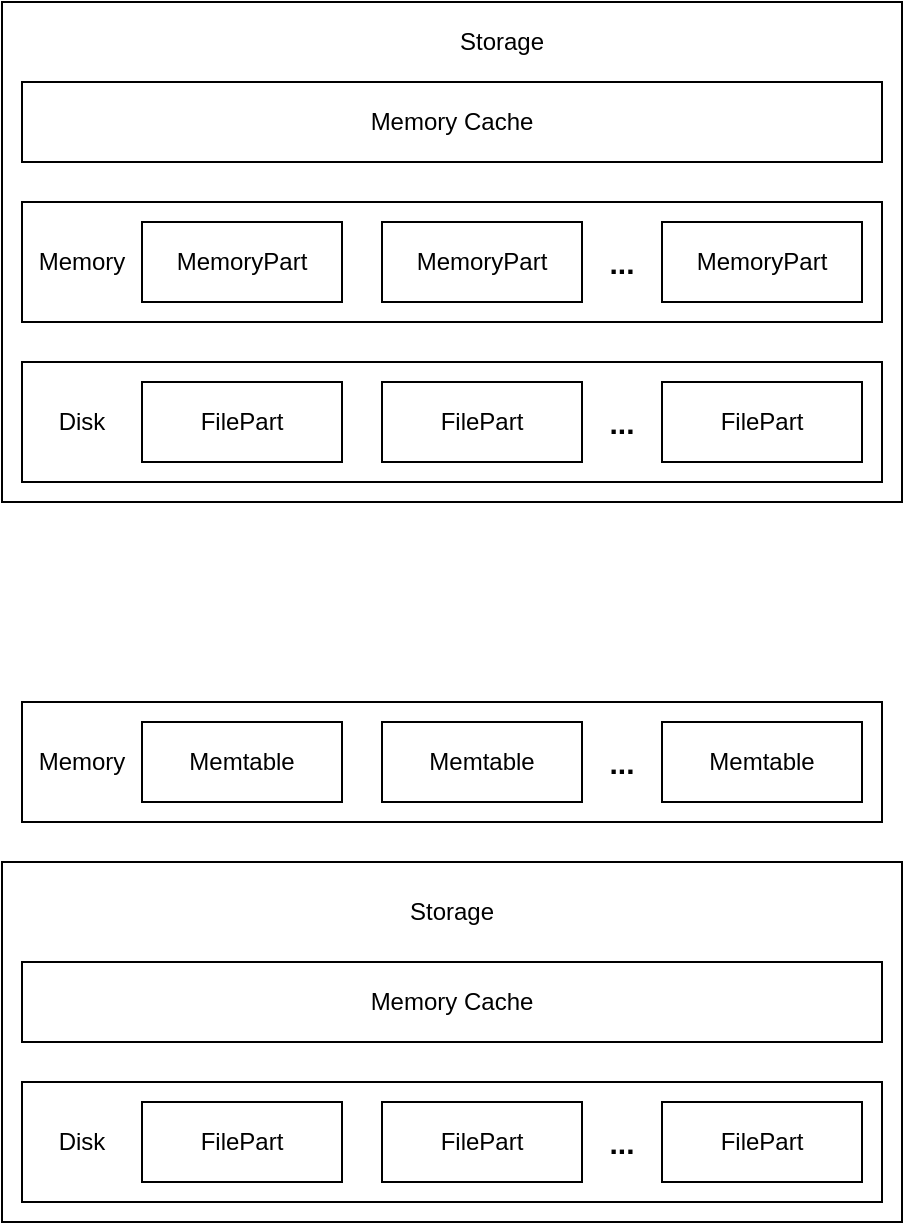 <mxfile version="24.2.2" type="github">
  <diagram name="第 1 页" id="7-IvhbL-tAjNs4ZwSBu0">
    <mxGraphModel dx="1414" dy="635" grid="1" gridSize="10" guides="1" tooltips="1" connect="1" arrows="1" fold="1" page="1" pageScale="1" pageWidth="827" pageHeight="1169" math="0" shadow="0">
      <root>
        <mxCell id="0" />
        <mxCell id="1" parent="0" />
        <mxCell id="EQPceHYi28PG9tVidrIA-15" value="" style="rounded=0;whiteSpace=wrap;html=1;" vertex="1" parent="1">
          <mxGeometry x="120" y="170" width="450" height="250" as="geometry" />
        </mxCell>
        <mxCell id="EQPceHYi28PG9tVidrIA-12" value="" style="rounded=0;whiteSpace=wrap;html=1;" vertex="1" parent="1">
          <mxGeometry x="130" y="270" width="430" height="60" as="geometry" />
        </mxCell>
        <mxCell id="EQPceHYi28PG9tVidrIA-11" value="" style="rounded=0;whiteSpace=wrap;html=1;" vertex="1" parent="1">
          <mxGeometry x="130" y="350" width="430" height="60" as="geometry" />
        </mxCell>
        <mxCell id="EQPceHYi28PG9tVidrIA-1" value="Memory Cache" style="rounded=0;whiteSpace=wrap;html=1;" vertex="1" parent="1">
          <mxGeometry x="130" y="210" width="430" height="40" as="geometry" />
        </mxCell>
        <mxCell id="EQPceHYi28PG9tVidrIA-2" value="MemoryPart" style="rounded=0;whiteSpace=wrap;html=1;" vertex="1" parent="1">
          <mxGeometry x="190" y="280" width="100" height="40" as="geometry" />
        </mxCell>
        <mxCell id="EQPceHYi28PG9tVidrIA-3" value="MemoryPart" style="rounded=0;whiteSpace=wrap;html=1;" vertex="1" parent="1">
          <mxGeometry x="310" y="280" width="100" height="40" as="geometry" />
        </mxCell>
        <mxCell id="EQPceHYi28PG9tVidrIA-4" value="MemoryPart" style="rounded=0;whiteSpace=wrap;html=1;" vertex="1" parent="1">
          <mxGeometry x="450" y="280" width="100" height="40" as="geometry" />
        </mxCell>
        <mxCell id="EQPceHYi28PG9tVidrIA-5" value="&lt;font style=&quot;font-size: 15px;&quot;&gt;&lt;b&gt;...&lt;/b&gt;&lt;/font&gt;" style="text;html=1;align=center;verticalAlign=middle;whiteSpace=wrap;rounded=0;" vertex="1" parent="1">
          <mxGeometry x="400" y="285" width="60" height="30" as="geometry" />
        </mxCell>
        <mxCell id="EQPceHYi28PG9tVidrIA-7" value="FilePart" style="rounded=0;whiteSpace=wrap;html=1;" vertex="1" parent="1">
          <mxGeometry x="190" y="360" width="100" height="40" as="geometry" />
        </mxCell>
        <mxCell id="EQPceHYi28PG9tVidrIA-8" value="FilePart" style="rounded=0;whiteSpace=wrap;html=1;" vertex="1" parent="1">
          <mxGeometry x="310" y="360" width="100" height="40" as="geometry" />
        </mxCell>
        <mxCell id="EQPceHYi28PG9tVidrIA-9" value="FilePart" style="rounded=0;whiteSpace=wrap;html=1;" vertex="1" parent="1">
          <mxGeometry x="450" y="360" width="100" height="40" as="geometry" />
        </mxCell>
        <mxCell id="EQPceHYi28PG9tVidrIA-10" value="&lt;font style=&quot;font-size: 15px;&quot;&gt;&lt;b&gt;...&lt;/b&gt;&lt;/font&gt;" style="text;html=1;align=center;verticalAlign=middle;whiteSpace=wrap;rounded=0;" vertex="1" parent="1">
          <mxGeometry x="400" y="365" width="60" height="30" as="geometry" />
        </mxCell>
        <mxCell id="EQPceHYi28PG9tVidrIA-13" value="Memory" style="text;html=1;align=center;verticalAlign=middle;whiteSpace=wrap;rounded=0;" vertex="1" parent="1">
          <mxGeometry x="130" y="285" width="60" height="30" as="geometry" />
        </mxCell>
        <mxCell id="EQPceHYi28PG9tVidrIA-14" value="Disk" style="text;html=1;align=center;verticalAlign=middle;whiteSpace=wrap;rounded=0;" vertex="1" parent="1">
          <mxGeometry x="130" y="365" width="60" height="30" as="geometry" />
        </mxCell>
        <mxCell id="EQPceHYi28PG9tVidrIA-16" value="Storage" style="text;html=1;align=center;verticalAlign=middle;whiteSpace=wrap;rounded=0;" vertex="1" parent="1">
          <mxGeometry x="340" y="170" width="60" height="40" as="geometry" />
        </mxCell>
        <mxCell id="EQPceHYi28PG9tVidrIA-17" value="" style="rounded=0;whiteSpace=wrap;html=1;" vertex="1" parent="1">
          <mxGeometry x="120" y="600" width="450" height="180" as="geometry" />
        </mxCell>
        <mxCell id="EQPceHYi28PG9tVidrIA-18" value="" style="rounded=0;whiteSpace=wrap;html=1;" vertex="1" parent="1">
          <mxGeometry x="130" y="520" width="430" height="60" as="geometry" />
        </mxCell>
        <mxCell id="EQPceHYi28PG9tVidrIA-19" value="" style="rounded=0;whiteSpace=wrap;html=1;" vertex="1" parent="1">
          <mxGeometry x="130" y="710" width="430" height="60" as="geometry" />
        </mxCell>
        <mxCell id="EQPceHYi28PG9tVidrIA-20" value="Memory Cache" style="rounded=0;whiteSpace=wrap;html=1;" vertex="1" parent="1">
          <mxGeometry x="130" y="650" width="430" height="40" as="geometry" />
        </mxCell>
        <mxCell id="EQPceHYi28PG9tVidrIA-21" value="Memtable" style="rounded=0;whiteSpace=wrap;html=1;" vertex="1" parent="1">
          <mxGeometry x="190" y="530" width="100" height="40" as="geometry" />
        </mxCell>
        <mxCell id="EQPceHYi28PG9tVidrIA-22" value="Memtable" style="rounded=0;whiteSpace=wrap;html=1;" vertex="1" parent="1">
          <mxGeometry x="310" y="530" width="100" height="40" as="geometry" />
        </mxCell>
        <mxCell id="EQPceHYi28PG9tVidrIA-23" value="Memtable" style="rounded=0;whiteSpace=wrap;html=1;" vertex="1" parent="1">
          <mxGeometry x="450" y="530" width="100" height="40" as="geometry" />
        </mxCell>
        <mxCell id="EQPceHYi28PG9tVidrIA-24" value="&lt;font style=&quot;font-size: 15px;&quot;&gt;&lt;b&gt;...&lt;/b&gt;&lt;/font&gt;" style="text;html=1;align=center;verticalAlign=middle;whiteSpace=wrap;rounded=0;" vertex="1" parent="1">
          <mxGeometry x="400" y="535" width="60" height="30" as="geometry" />
        </mxCell>
        <mxCell id="EQPceHYi28PG9tVidrIA-25" value="FilePart" style="rounded=0;whiteSpace=wrap;html=1;" vertex="1" parent="1">
          <mxGeometry x="190" y="720" width="100" height="40" as="geometry" />
        </mxCell>
        <mxCell id="EQPceHYi28PG9tVidrIA-26" value="FilePart" style="rounded=0;whiteSpace=wrap;html=1;" vertex="1" parent="1">
          <mxGeometry x="310" y="720" width="100" height="40" as="geometry" />
        </mxCell>
        <mxCell id="EQPceHYi28PG9tVidrIA-27" value="FilePart" style="rounded=0;whiteSpace=wrap;html=1;" vertex="1" parent="1">
          <mxGeometry x="450" y="720" width="100" height="40" as="geometry" />
        </mxCell>
        <mxCell id="EQPceHYi28PG9tVidrIA-28" value="&lt;font style=&quot;font-size: 15px;&quot;&gt;&lt;b&gt;...&lt;/b&gt;&lt;/font&gt;" style="text;html=1;align=center;verticalAlign=middle;whiteSpace=wrap;rounded=0;" vertex="1" parent="1">
          <mxGeometry x="400" y="725" width="60" height="30" as="geometry" />
        </mxCell>
        <mxCell id="EQPceHYi28PG9tVidrIA-29" value="Memory" style="text;html=1;align=center;verticalAlign=middle;whiteSpace=wrap;rounded=0;" vertex="1" parent="1">
          <mxGeometry x="130" y="535" width="60" height="30" as="geometry" />
        </mxCell>
        <mxCell id="EQPceHYi28PG9tVidrIA-30" value="Disk" style="text;html=1;align=center;verticalAlign=middle;whiteSpace=wrap;rounded=0;" vertex="1" parent="1">
          <mxGeometry x="130" y="725" width="60" height="30" as="geometry" />
        </mxCell>
        <mxCell id="EQPceHYi28PG9tVidrIA-31" value="Storage" style="text;html=1;align=center;verticalAlign=middle;whiteSpace=wrap;rounded=0;" vertex="1" parent="1">
          <mxGeometry x="315" y="610" width="60" height="30" as="geometry" />
        </mxCell>
      </root>
    </mxGraphModel>
  </diagram>
</mxfile>

